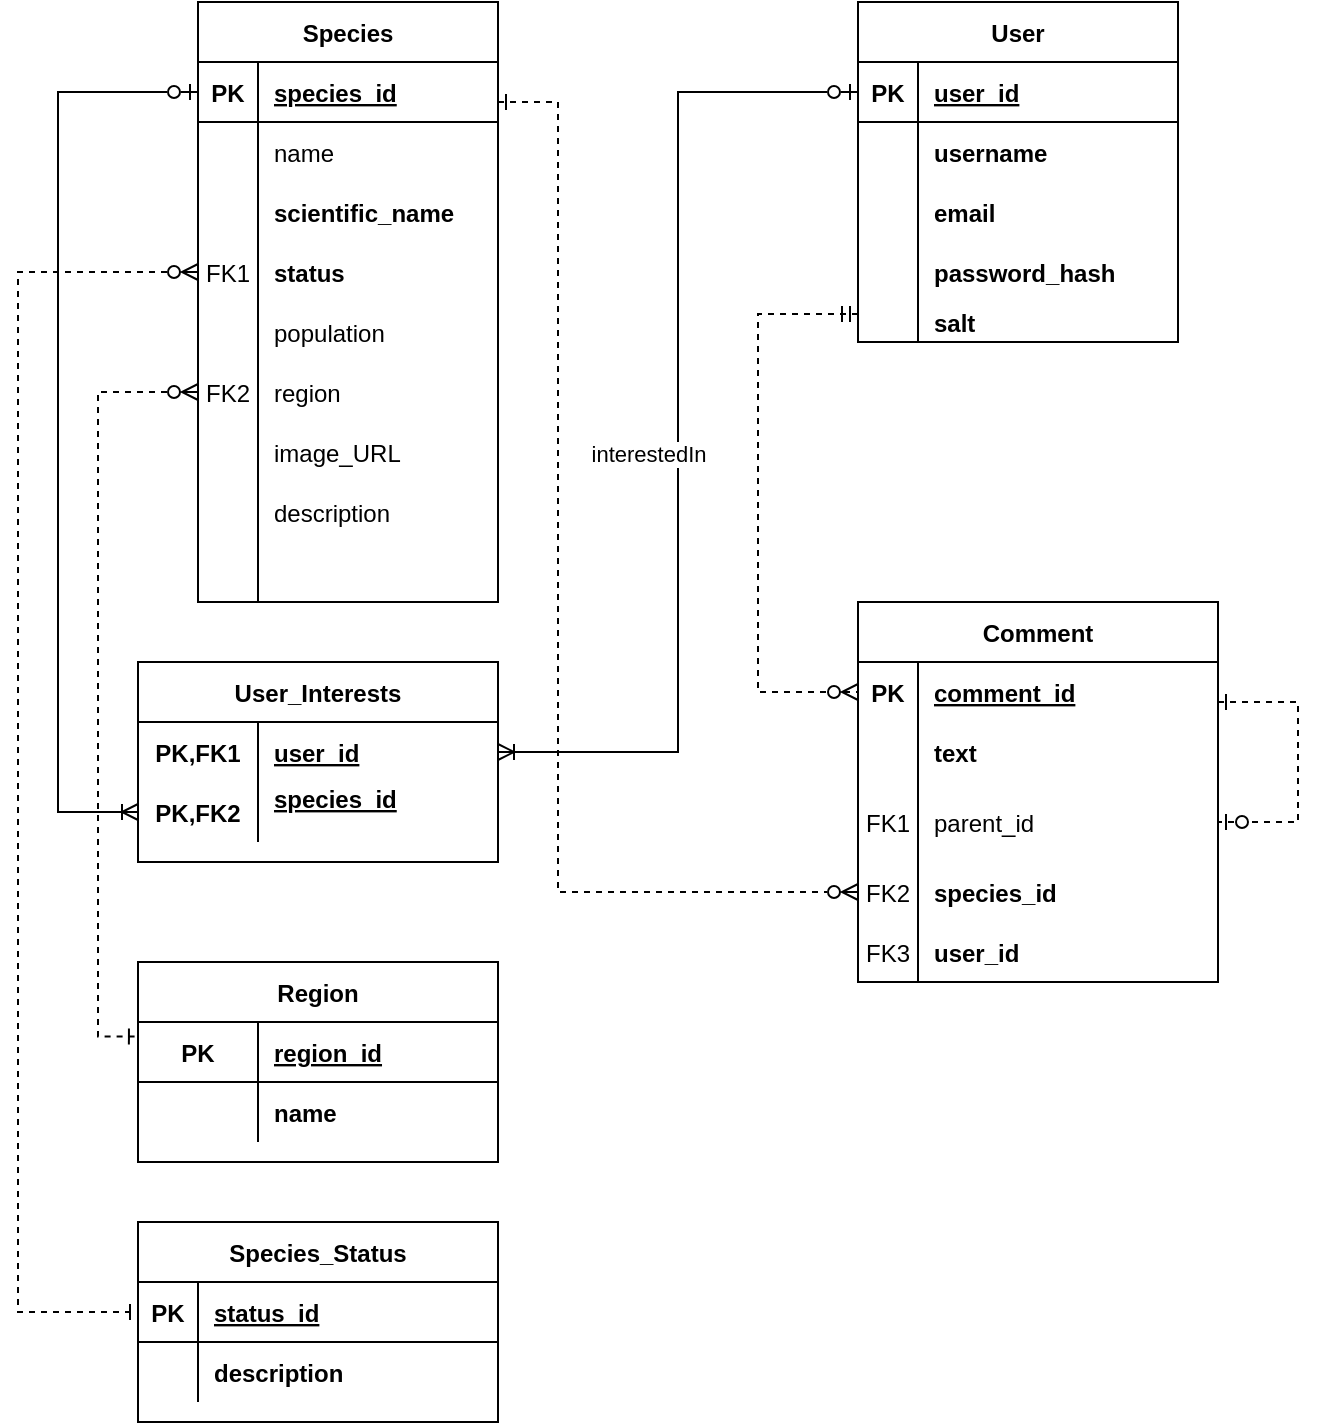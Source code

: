 <mxfile version="15.7.3" type="device"><diagram id="R2lEEEUBdFMjLlhIrx00" name="Page-1"><mxGraphModel dx="789" dy="475" grid="1" gridSize="10" guides="1" tooltips="1" connect="1" arrows="1" fold="1" page="1" pageScale="1" pageWidth="850" pageHeight="1100" math="0" shadow="0" extFonts="Permanent Marker^https://fonts.googleapis.com/css?family=Permanent+Marker"><root><mxCell id="0"/><mxCell id="1" parent="0"/><mxCell id="2CFFxsD0RVifJ6hKuRuq-1" value="Species" style="shape=table;startSize=30;container=1;collapsible=1;childLayout=tableLayout;fixedRows=1;rowLines=0;fontStyle=1;align=center;resizeLast=1;" parent="1" vertex="1"><mxGeometry x="110" y="20" width="150" height="300" as="geometry"/></mxCell><mxCell id="2CFFxsD0RVifJ6hKuRuq-2" value="" style="shape=partialRectangle;collapsible=0;dropTarget=0;pointerEvents=0;fillColor=none;top=0;left=0;bottom=1;right=0;points=[[0,0.5],[1,0.5]];portConstraint=eastwest;" parent="2CFFxsD0RVifJ6hKuRuq-1" vertex="1"><mxGeometry y="30" width="150" height="30" as="geometry"/></mxCell><mxCell id="2CFFxsD0RVifJ6hKuRuq-3" value="PK" style="shape=partialRectangle;connectable=0;fillColor=none;top=0;left=0;bottom=0;right=0;fontStyle=1;overflow=hidden;" parent="2CFFxsD0RVifJ6hKuRuq-2" vertex="1"><mxGeometry width="30" height="30" as="geometry"><mxRectangle width="30" height="30" as="alternateBounds"/></mxGeometry></mxCell><mxCell id="2CFFxsD0RVifJ6hKuRuq-4" value="species_id" style="shape=partialRectangle;connectable=0;fillColor=none;top=0;left=0;bottom=0;right=0;align=left;spacingLeft=6;fontStyle=5;overflow=hidden;" parent="2CFFxsD0RVifJ6hKuRuq-2" vertex="1"><mxGeometry x="30" width="120" height="30" as="geometry"><mxRectangle width="120" height="30" as="alternateBounds"/></mxGeometry></mxCell><mxCell id="2CFFxsD0RVifJ6hKuRuq-5" value="" style="shape=partialRectangle;collapsible=0;dropTarget=0;pointerEvents=0;fillColor=none;top=0;left=0;bottom=0;right=0;points=[[0,0.5],[1,0.5]];portConstraint=eastwest;" parent="2CFFxsD0RVifJ6hKuRuq-1" vertex="1"><mxGeometry y="60" width="150" height="30" as="geometry"/></mxCell><mxCell id="2CFFxsD0RVifJ6hKuRuq-6" value="" style="shape=partialRectangle;connectable=0;fillColor=none;top=0;left=0;bottom=0;right=0;editable=1;overflow=hidden;" parent="2CFFxsD0RVifJ6hKuRuq-5" vertex="1"><mxGeometry width="30" height="30" as="geometry"><mxRectangle width="30" height="30" as="alternateBounds"/></mxGeometry></mxCell><mxCell id="2CFFxsD0RVifJ6hKuRuq-7" value="name" style="shape=partialRectangle;connectable=0;fillColor=none;top=0;left=0;bottom=0;right=0;align=left;spacingLeft=6;overflow=hidden;" parent="2CFFxsD0RVifJ6hKuRuq-5" vertex="1"><mxGeometry x="30" width="120" height="30" as="geometry"><mxRectangle width="120" height="30" as="alternateBounds"/></mxGeometry></mxCell><mxCell id="2CFFxsD0RVifJ6hKuRuq-8" value="" style="shape=partialRectangle;collapsible=0;dropTarget=0;pointerEvents=0;fillColor=none;top=0;left=0;bottom=0;right=0;points=[[0,0.5],[1,0.5]];portConstraint=eastwest;" parent="2CFFxsD0RVifJ6hKuRuq-1" vertex="1"><mxGeometry y="90" width="150" height="30" as="geometry"/></mxCell><mxCell id="2CFFxsD0RVifJ6hKuRuq-9" value="" style="shape=partialRectangle;connectable=0;fillColor=none;top=0;left=0;bottom=0;right=0;editable=1;overflow=hidden;" parent="2CFFxsD0RVifJ6hKuRuq-8" vertex="1"><mxGeometry width="30" height="30" as="geometry"><mxRectangle width="30" height="30" as="alternateBounds"/></mxGeometry></mxCell><mxCell id="2CFFxsD0RVifJ6hKuRuq-10" value="scientific_name" style="shape=partialRectangle;connectable=0;fillColor=none;top=0;left=0;bottom=0;right=0;align=left;spacingLeft=6;overflow=hidden;fontStyle=1" parent="2CFFxsD0RVifJ6hKuRuq-8" vertex="1"><mxGeometry x="30" width="120" height="30" as="geometry"><mxRectangle width="120" height="30" as="alternateBounds"/></mxGeometry></mxCell><mxCell id="2CFFxsD0RVifJ6hKuRuq-11" value="" style="shape=partialRectangle;collapsible=0;dropTarget=0;pointerEvents=0;fillColor=none;top=0;left=0;bottom=0;right=0;points=[[0,0.5],[1,0.5]];portConstraint=eastwest;" parent="2CFFxsD0RVifJ6hKuRuq-1" vertex="1"><mxGeometry y="120" width="150" height="30" as="geometry"/></mxCell><mxCell id="2CFFxsD0RVifJ6hKuRuq-12" value="FK1" style="shape=partialRectangle;connectable=0;fillColor=none;top=0;left=0;bottom=0;right=0;editable=1;overflow=hidden;" parent="2CFFxsD0RVifJ6hKuRuq-11" vertex="1"><mxGeometry width="30" height="30" as="geometry"><mxRectangle width="30" height="30" as="alternateBounds"/></mxGeometry></mxCell><mxCell id="2CFFxsD0RVifJ6hKuRuq-13" value="status" style="shape=partialRectangle;connectable=0;fillColor=none;top=0;left=0;bottom=0;right=0;align=left;spacingLeft=6;overflow=hidden;fontStyle=1" parent="2CFFxsD0RVifJ6hKuRuq-11" vertex="1"><mxGeometry x="30" width="120" height="30" as="geometry"><mxRectangle width="120" height="30" as="alternateBounds"/></mxGeometry></mxCell><mxCell id="2CFFxsD0RVifJ6hKuRuq-19" value="" style="shape=partialRectangle;collapsible=0;dropTarget=0;pointerEvents=0;fillColor=none;top=0;left=0;bottom=0;right=0;points=[[0,0.5],[1,0.5]];portConstraint=eastwest;" parent="2CFFxsD0RVifJ6hKuRuq-1" vertex="1"><mxGeometry y="150" width="150" height="30" as="geometry"/></mxCell><mxCell id="2CFFxsD0RVifJ6hKuRuq-20" value="" style="shape=partialRectangle;connectable=0;fillColor=none;top=0;left=0;bottom=0;right=0;fontStyle=0;overflow=hidden;" parent="2CFFxsD0RVifJ6hKuRuq-19" vertex="1"><mxGeometry width="30" height="30" as="geometry"><mxRectangle width="30" height="30" as="alternateBounds"/></mxGeometry></mxCell><mxCell id="2CFFxsD0RVifJ6hKuRuq-21" value="population" style="shape=partialRectangle;connectable=0;fillColor=none;top=0;left=0;bottom=0;right=0;align=left;spacingLeft=6;fontStyle=0;overflow=hidden;" parent="2CFFxsD0RVifJ6hKuRuq-19" vertex="1"><mxGeometry x="30" width="120" height="30" as="geometry"><mxRectangle width="120" height="30" as="alternateBounds"/></mxGeometry></mxCell><mxCell id="2CFFxsD0RVifJ6hKuRuq-23" value="" style="shape=partialRectangle;collapsible=0;dropTarget=0;pointerEvents=0;fillColor=none;top=0;left=0;bottom=0;right=0;points=[[0,0.5],[1,0.5]];portConstraint=eastwest;" parent="2CFFxsD0RVifJ6hKuRuq-1" vertex="1"><mxGeometry y="180" width="150" height="30" as="geometry"/></mxCell><mxCell id="2CFFxsD0RVifJ6hKuRuq-24" value="FK2" style="shape=partialRectangle;connectable=0;fillColor=none;top=0;left=0;bottom=0;right=0;fontStyle=0;overflow=hidden;" parent="2CFFxsD0RVifJ6hKuRuq-23" vertex="1"><mxGeometry width="30" height="30" as="geometry"><mxRectangle width="30" height="30" as="alternateBounds"/></mxGeometry></mxCell><mxCell id="2CFFxsD0RVifJ6hKuRuq-25" value="region" style="shape=partialRectangle;connectable=0;fillColor=none;top=0;left=0;bottom=0;right=0;align=left;spacingLeft=6;fontStyle=0;overflow=hidden;" parent="2CFFxsD0RVifJ6hKuRuq-23" vertex="1"><mxGeometry x="30" width="120" height="30" as="geometry"><mxRectangle width="120" height="30" as="alternateBounds"/></mxGeometry></mxCell><mxCell id="2CFFxsD0RVifJ6hKuRuq-27" value="" style="shape=partialRectangle;collapsible=0;dropTarget=0;pointerEvents=0;fillColor=none;top=0;left=0;bottom=0;right=0;points=[[0,0.5],[1,0.5]];portConstraint=eastwest;" parent="2CFFxsD0RVifJ6hKuRuq-1" vertex="1"><mxGeometry y="210" width="150" height="30" as="geometry"/></mxCell><mxCell id="2CFFxsD0RVifJ6hKuRuq-28" value="" style="shape=partialRectangle;connectable=0;fillColor=none;top=0;left=0;bottom=0;right=0;fontStyle=0;overflow=hidden;" parent="2CFFxsD0RVifJ6hKuRuq-27" vertex="1"><mxGeometry width="30" height="30" as="geometry"><mxRectangle width="30" height="30" as="alternateBounds"/></mxGeometry></mxCell><mxCell id="2CFFxsD0RVifJ6hKuRuq-29" value="image_URL" style="shape=partialRectangle;connectable=0;fillColor=none;top=0;left=0;bottom=0;right=0;align=left;spacingLeft=6;fontStyle=0;overflow=hidden;" parent="2CFFxsD0RVifJ6hKuRuq-27" vertex="1"><mxGeometry x="30" width="120" height="30" as="geometry"><mxRectangle width="120" height="30" as="alternateBounds"/></mxGeometry></mxCell><mxCell id="2CFFxsD0RVifJ6hKuRuq-34" value="" style="shape=partialRectangle;collapsible=0;dropTarget=0;pointerEvents=0;fillColor=none;top=0;left=0;bottom=0;right=0;points=[[0,0.5],[1,0.5]];portConstraint=eastwest;" parent="2CFFxsD0RVifJ6hKuRuq-1" vertex="1"><mxGeometry y="240" width="150" height="30" as="geometry"/></mxCell><mxCell id="2CFFxsD0RVifJ6hKuRuq-35" value="" style="shape=partialRectangle;connectable=0;fillColor=none;top=0;left=0;bottom=0;right=0;fontStyle=0;overflow=hidden;" parent="2CFFxsD0RVifJ6hKuRuq-34" vertex="1"><mxGeometry width="30" height="30" as="geometry"><mxRectangle width="30" height="30" as="alternateBounds"/></mxGeometry></mxCell><mxCell id="2CFFxsD0RVifJ6hKuRuq-36" value="description" style="shape=partialRectangle;connectable=0;fillColor=none;top=0;left=0;bottom=0;right=0;align=left;spacingLeft=6;fontStyle=0;overflow=hidden;" parent="2CFFxsD0RVifJ6hKuRuq-34" vertex="1"><mxGeometry x="30" width="120" height="30" as="geometry"><mxRectangle width="120" height="30" as="alternateBounds"/></mxGeometry></mxCell><mxCell id="2CFFxsD0RVifJ6hKuRuq-31" value="" style="shape=partialRectangle;collapsible=0;dropTarget=0;pointerEvents=0;fillColor=none;top=0;left=0;bottom=0;right=0;points=[[0,0.5],[1,0.5]];portConstraint=eastwest;" parent="2CFFxsD0RVifJ6hKuRuq-1" vertex="1"><mxGeometry y="270" width="150" height="30" as="geometry"/></mxCell><mxCell id="2CFFxsD0RVifJ6hKuRuq-32" value="" style="shape=partialRectangle;connectable=0;fillColor=none;top=0;left=0;bottom=0;right=0;fontStyle=0;overflow=hidden;" parent="2CFFxsD0RVifJ6hKuRuq-31" vertex="1"><mxGeometry width="30" height="30" as="geometry"><mxRectangle width="30" height="30" as="alternateBounds"/></mxGeometry></mxCell><mxCell id="2CFFxsD0RVifJ6hKuRuq-33" value="" style="shape=partialRectangle;connectable=0;fillColor=none;top=0;left=0;bottom=0;right=0;align=left;spacingLeft=6;fontStyle=0;overflow=hidden;" parent="2CFFxsD0RVifJ6hKuRuq-31" vertex="1"><mxGeometry x="30" width="120" height="30" as="geometry"><mxRectangle width="120" height="30" as="alternateBounds"/></mxGeometry></mxCell><mxCell id="2CFFxsD0RVifJ6hKuRuq-38" value="User" style="shape=table;startSize=30;container=1;collapsible=1;childLayout=tableLayout;fixedRows=1;rowLines=0;fontStyle=1;align=center;resizeLast=1;" parent="1" vertex="1"><mxGeometry x="440" y="20" width="160" height="170" as="geometry"/></mxCell><mxCell id="2CFFxsD0RVifJ6hKuRuq-39" value="" style="shape=partialRectangle;collapsible=0;dropTarget=0;pointerEvents=0;fillColor=none;top=0;left=0;bottom=1;right=0;points=[[0,0.5],[1,0.5]];portConstraint=eastwest;" parent="2CFFxsD0RVifJ6hKuRuq-38" vertex="1"><mxGeometry y="30" width="160" height="30" as="geometry"/></mxCell><mxCell id="2CFFxsD0RVifJ6hKuRuq-40" value="PK" style="shape=partialRectangle;connectable=0;fillColor=none;top=0;left=0;bottom=0;right=0;fontStyle=1;overflow=hidden;" parent="2CFFxsD0RVifJ6hKuRuq-39" vertex="1"><mxGeometry width="30" height="30" as="geometry"><mxRectangle width="30" height="30" as="alternateBounds"/></mxGeometry></mxCell><mxCell id="2CFFxsD0RVifJ6hKuRuq-41" value="user_id" style="shape=partialRectangle;connectable=0;fillColor=none;top=0;left=0;bottom=0;right=0;align=left;spacingLeft=6;fontStyle=5;overflow=hidden;" parent="2CFFxsD0RVifJ6hKuRuq-39" vertex="1"><mxGeometry x="30" width="130" height="30" as="geometry"><mxRectangle width="130" height="30" as="alternateBounds"/></mxGeometry></mxCell><mxCell id="2CFFxsD0RVifJ6hKuRuq-42" value="" style="shape=partialRectangle;collapsible=0;dropTarget=0;pointerEvents=0;fillColor=none;top=0;left=0;bottom=0;right=0;points=[[0,0.5],[1,0.5]];portConstraint=eastwest;" parent="2CFFxsD0RVifJ6hKuRuq-38" vertex="1"><mxGeometry y="60" width="160" height="30" as="geometry"/></mxCell><mxCell id="2CFFxsD0RVifJ6hKuRuq-43" value="" style="shape=partialRectangle;connectable=0;fillColor=none;top=0;left=0;bottom=0;right=0;editable=1;overflow=hidden;" parent="2CFFxsD0RVifJ6hKuRuq-42" vertex="1"><mxGeometry width="30" height="30" as="geometry"><mxRectangle width="30" height="30" as="alternateBounds"/></mxGeometry></mxCell><mxCell id="2CFFxsD0RVifJ6hKuRuq-44" value="username" style="shape=partialRectangle;connectable=0;fillColor=none;top=0;left=0;bottom=0;right=0;align=left;spacingLeft=6;overflow=hidden;fontStyle=1" parent="2CFFxsD0RVifJ6hKuRuq-42" vertex="1"><mxGeometry x="30" width="130" height="30" as="geometry"><mxRectangle width="130" height="30" as="alternateBounds"/></mxGeometry></mxCell><mxCell id="2CFFxsD0RVifJ6hKuRuq-45" value="" style="shape=partialRectangle;collapsible=0;dropTarget=0;pointerEvents=0;fillColor=none;top=0;left=0;bottom=0;right=0;points=[[0,0.5],[1,0.5]];portConstraint=eastwest;" parent="2CFFxsD0RVifJ6hKuRuq-38" vertex="1"><mxGeometry y="90" width="160" height="30" as="geometry"/></mxCell><mxCell id="2CFFxsD0RVifJ6hKuRuq-46" value="" style="shape=partialRectangle;connectable=0;fillColor=none;top=0;left=0;bottom=0;right=0;editable=1;overflow=hidden;" parent="2CFFxsD0RVifJ6hKuRuq-45" vertex="1"><mxGeometry width="30" height="30" as="geometry"><mxRectangle width="30" height="30" as="alternateBounds"/></mxGeometry></mxCell><mxCell id="2CFFxsD0RVifJ6hKuRuq-47" value="email" style="shape=partialRectangle;connectable=0;fillColor=none;top=0;left=0;bottom=0;right=0;align=left;spacingLeft=6;overflow=hidden;fontStyle=1" parent="2CFFxsD0RVifJ6hKuRuq-45" vertex="1"><mxGeometry x="30" width="130" height="30" as="geometry"><mxRectangle width="130" height="30" as="alternateBounds"/></mxGeometry></mxCell><mxCell id="2CFFxsD0RVifJ6hKuRuq-80" value="" style="shape=partialRectangle;collapsible=0;dropTarget=0;pointerEvents=0;fillColor=none;top=0;left=0;bottom=0;right=0;points=[[0,0.5],[1,0.5]];portConstraint=eastwest;" parent="2CFFxsD0RVifJ6hKuRuq-38" vertex="1"><mxGeometry y="120" width="160" height="30" as="geometry"/></mxCell><mxCell id="2CFFxsD0RVifJ6hKuRuq-81" value="" style="shape=partialRectangle;connectable=0;fillColor=none;top=0;left=0;bottom=0;right=0;editable=1;overflow=hidden;" parent="2CFFxsD0RVifJ6hKuRuq-80" vertex="1"><mxGeometry width="30" height="30" as="geometry"><mxRectangle width="30" height="30" as="alternateBounds"/></mxGeometry></mxCell><mxCell id="2CFFxsD0RVifJ6hKuRuq-82" value="password_hash" style="shape=partialRectangle;connectable=0;fillColor=none;top=0;left=0;bottom=0;right=0;align=left;spacingLeft=6;overflow=hidden;fontStyle=1" parent="2CFFxsD0RVifJ6hKuRuq-80" vertex="1"><mxGeometry x="30" width="130" height="30" as="geometry"><mxRectangle width="130" height="30" as="alternateBounds"/></mxGeometry></mxCell><mxCell id="2CFFxsD0RVifJ6hKuRuq-84" value="" style="shape=partialRectangle;collapsible=0;dropTarget=0;pointerEvents=0;fillColor=none;top=0;left=0;bottom=0;right=0;points=[[0,0.5],[1,0.5]];portConstraint=eastwest;" parent="2CFFxsD0RVifJ6hKuRuq-38" vertex="1"><mxGeometry y="150" width="160" height="20" as="geometry"/></mxCell><mxCell id="2CFFxsD0RVifJ6hKuRuq-85" value="" style="shape=partialRectangle;connectable=0;fillColor=none;top=0;left=0;bottom=0;right=0;editable=1;overflow=hidden;" parent="2CFFxsD0RVifJ6hKuRuq-84" vertex="1"><mxGeometry width="30" height="20" as="geometry"><mxRectangle width="30" height="20" as="alternateBounds"/></mxGeometry></mxCell><mxCell id="2CFFxsD0RVifJ6hKuRuq-86" value="salt" style="shape=partialRectangle;connectable=0;fillColor=none;top=0;left=0;bottom=0;right=0;align=left;spacingLeft=6;overflow=hidden;fontStyle=1" parent="2CFFxsD0RVifJ6hKuRuq-84" vertex="1"><mxGeometry x="30" width="130" height="20" as="geometry"><mxRectangle width="130" height="20" as="alternateBounds"/></mxGeometry></mxCell><mxCell id="2CFFxsD0RVifJ6hKuRuq-55" value="Comment" style="shape=table;startSize=30;container=1;collapsible=1;childLayout=tableLayout;fixedRows=1;rowLines=0;fontStyle=1;align=center;resizeLast=1;" parent="1" vertex="1"><mxGeometry x="440" y="320" width="180" height="190" as="geometry"/></mxCell><mxCell id="2CFFxsD0RVifJ6hKuRuq-56" value="" style="shape=partialRectangle;collapsible=0;dropTarget=0;pointerEvents=0;fillColor=none;top=0;left=0;bottom=1;right=0;points=[[0,0.5],[1,0.5]];portConstraint=eastwest;strokeColor=none;" parent="2CFFxsD0RVifJ6hKuRuq-55" vertex="1"><mxGeometry y="30" width="180" height="30" as="geometry"/></mxCell><mxCell id="2CFFxsD0RVifJ6hKuRuq-57" value="PK" style="shape=partialRectangle;connectable=0;fillColor=none;top=0;left=0;bottom=0;right=0;fontStyle=1;overflow=hidden;" parent="2CFFxsD0RVifJ6hKuRuq-56" vertex="1"><mxGeometry width="30" height="30" as="geometry"><mxRectangle width="30" height="30" as="alternateBounds"/></mxGeometry></mxCell><mxCell id="2CFFxsD0RVifJ6hKuRuq-58" value="comment_id" style="shape=partialRectangle;connectable=0;fillColor=none;top=0;left=0;bottom=0;right=0;align=left;spacingLeft=6;fontStyle=5;overflow=hidden;" parent="2CFFxsD0RVifJ6hKuRuq-56" vertex="1"><mxGeometry x="30" width="150" height="30" as="geometry"><mxRectangle width="150" height="30" as="alternateBounds"/></mxGeometry></mxCell><mxCell id="2CFFxsD0RVifJ6hKuRuq-62" value="" style="shape=partialRectangle;collapsible=0;dropTarget=0;pointerEvents=0;fillColor=none;top=0;left=0;bottom=0;right=0;points=[[0,0.5],[1,0.5]];portConstraint=eastwest;" parent="2CFFxsD0RVifJ6hKuRuq-55" vertex="1"><mxGeometry y="60" width="180" height="30" as="geometry"/></mxCell><mxCell id="2CFFxsD0RVifJ6hKuRuq-63" value="" style="shape=partialRectangle;connectable=0;fillColor=none;top=0;left=0;bottom=0;right=0;editable=1;overflow=hidden;" parent="2CFFxsD0RVifJ6hKuRuq-62" vertex="1"><mxGeometry width="30" height="30" as="geometry"><mxRectangle width="30" height="30" as="alternateBounds"/></mxGeometry></mxCell><mxCell id="2CFFxsD0RVifJ6hKuRuq-64" value="text" style="shape=partialRectangle;connectable=0;fillColor=none;top=0;left=0;bottom=0;right=0;align=left;spacingLeft=6;overflow=hidden;fontStyle=1" parent="2CFFxsD0RVifJ6hKuRuq-62" vertex="1"><mxGeometry x="30" width="150" height="30" as="geometry"><mxRectangle width="150" height="30" as="alternateBounds"/></mxGeometry></mxCell><mxCell id="2CFFxsD0RVifJ6hKuRuq-65" value="" style="shape=partialRectangle;collapsible=0;dropTarget=0;pointerEvents=0;fillColor=none;top=0;left=0;bottom=0;right=0;points=[[0,0.5],[1,0.5]];portConstraint=eastwest;" parent="2CFFxsD0RVifJ6hKuRuq-55" vertex="1"><mxGeometry y="90" width="180" height="40" as="geometry"/></mxCell><mxCell id="2CFFxsD0RVifJ6hKuRuq-66" value="FK1" style="shape=partialRectangle;connectable=0;fillColor=none;top=0;left=0;bottom=0;right=0;editable=1;overflow=hidden;" parent="2CFFxsD0RVifJ6hKuRuq-65" vertex="1"><mxGeometry width="30" height="40" as="geometry"><mxRectangle width="30" height="40" as="alternateBounds"/></mxGeometry></mxCell><mxCell id="2CFFxsD0RVifJ6hKuRuq-67" value="parent_id" style="shape=partialRectangle;connectable=0;fillColor=none;top=0;left=0;bottom=0;right=0;align=left;spacingLeft=6;overflow=hidden;" parent="2CFFxsD0RVifJ6hKuRuq-65" vertex="1"><mxGeometry x="30" width="150" height="40" as="geometry"><mxRectangle width="150" height="40" as="alternateBounds"/></mxGeometry></mxCell><mxCell id="2CFFxsD0RVifJ6hKuRuq-88" value="" style="shape=partialRectangle;collapsible=0;dropTarget=0;pointerEvents=0;fillColor=none;top=0;left=0;bottom=0;right=0;points=[[0,0.5],[1,0.5]];portConstraint=eastwest;" parent="2CFFxsD0RVifJ6hKuRuq-55" vertex="1"><mxGeometry y="130" width="180" height="30" as="geometry"/></mxCell><mxCell id="2CFFxsD0RVifJ6hKuRuq-89" value="FK2" style="shape=partialRectangle;connectable=0;fillColor=none;top=0;left=0;bottom=0;right=0;editable=1;overflow=hidden;" parent="2CFFxsD0RVifJ6hKuRuq-88" vertex="1"><mxGeometry width="30" height="30" as="geometry"><mxRectangle width="30" height="30" as="alternateBounds"/></mxGeometry></mxCell><mxCell id="2CFFxsD0RVifJ6hKuRuq-90" value="species_id" style="shape=partialRectangle;connectable=0;fillColor=none;top=0;left=0;bottom=0;right=0;align=left;spacingLeft=6;overflow=hidden;fontStyle=1" parent="2CFFxsD0RVifJ6hKuRuq-88" vertex="1"><mxGeometry x="30" width="150" height="30" as="geometry"><mxRectangle width="150" height="30" as="alternateBounds"/></mxGeometry></mxCell><mxCell id="Kv4gNZ0mmWStD_Jw-mcg-80" value="" style="shape=partialRectangle;collapsible=0;dropTarget=0;pointerEvents=0;fillColor=none;top=0;left=0;bottom=0;right=0;points=[[0,0.5],[1,0.5]];portConstraint=eastwest;" vertex="1" parent="2CFFxsD0RVifJ6hKuRuq-55"><mxGeometry y="160" width="180" height="30" as="geometry"/></mxCell><mxCell id="Kv4gNZ0mmWStD_Jw-mcg-81" value="FK3" style="shape=partialRectangle;connectable=0;fillColor=none;top=0;left=0;bottom=0;right=0;editable=1;overflow=hidden;" vertex="1" parent="Kv4gNZ0mmWStD_Jw-mcg-80"><mxGeometry width="30" height="30" as="geometry"><mxRectangle width="30" height="30" as="alternateBounds"/></mxGeometry></mxCell><mxCell id="Kv4gNZ0mmWStD_Jw-mcg-82" value="user_id" style="shape=partialRectangle;connectable=0;fillColor=none;top=0;left=0;bottom=0;right=0;align=left;spacingLeft=6;overflow=hidden;fontStyle=1" vertex="1" parent="Kv4gNZ0mmWStD_Jw-mcg-80"><mxGeometry x="30" width="150" height="30" as="geometry"><mxRectangle width="150" height="30" as="alternateBounds"/></mxGeometry></mxCell><mxCell id="2CFFxsD0RVifJ6hKuRuq-70" value="" style="fontSize=12;html=1;endArrow=ERzeroToMany;startArrow=ERmandOne;rounded=0;entryX=0;entryY=0.5;entryDx=0;entryDy=0;dashed=1;" parent="1" target="2CFFxsD0RVifJ6hKuRuq-56" edge="1"><mxGeometry width="100" height="100" relative="1" as="geometry"><mxPoint x="440" y="176" as="sourcePoint"/><mxPoint x="380" y="210" as="targetPoint"/><Array as="points"><mxPoint x="390" y="176"/><mxPoint x="390" y="365"/></Array></mxGeometry></mxCell><mxCell id="2CFFxsD0RVifJ6hKuRuq-71" value="" style="fontSize=12;html=1;endArrow=ERzeroToOne;endFill=1;rounded=0;dashed=1;startArrow=ERone;startFill=0;" parent="1" edge="1"><mxGeometry width="100" height="100" relative="1" as="geometry"><mxPoint x="620" y="370" as="sourcePoint"/><mxPoint x="620" y="430" as="targetPoint"/><Array as="points"><mxPoint x="660" y="370"/><mxPoint x="660" y="430"/></Array></mxGeometry></mxCell><mxCell id="2CFFxsD0RVifJ6hKuRuq-91" value="" style="endArrow=ERzeroToMany;html=1;rounded=0;dashed=1;entryX=0;entryY=0.5;entryDx=0;entryDy=0;startArrow=ERone;startFill=0;endFill=0;" parent="1" target="2CFFxsD0RVifJ6hKuRuq-88" edge="1"><mxGeometry relative="1" as="geometry"><mxPoint x="260" y="70" as="sourcePoint"/><mxPoint x="380" y="260" as="targetPoint"/><Array as="points"><mxPoint x="290" y="70"/><mxPoint x="290" y="465"/></Array></mxGeometry></mxCell><mxCell id="Kv4gNZ0mmWStD_Jw-mcg-20" value="User_Interests" style="shape=table;startSize=30;container=1;collapsible=1;childLayout=tableLayout;fixedRows=1;rowLines=0;fontStyle=1;align=center;resizeLast=1;" vertex="1" parent="1"><mxGeometry x="80" y="350" width="180" height="100" as="geometry"/></mxCell><mxCell id="Kv4gNZ0mmWStD_Jw-mcg-21" value="" style="shape=partialRectangle;collapsible=0;dropTarget=0;pointerEvents=0;fillColor=none;top=0;left=0;bottom=0;right=0;points=[[0,0.5],[1,0.5]];portConstraint=eastwest;dashed=1;dashPattern=1 4;strokeColor=none;" vertex="1" parent="Kv4gNZ0mmWStD_Jw-mcg-20"><mxGeometry y="30" width="180" height="30" as="geometry"/></mxCell><mxCell id="Kv4gNZ0mmWStD_Jw-mcg-22" value="PK,FK1" style="shape=partialRectangle;connectable=0;fillColor=none;top=0;left=0;bottom=0;right=0;fontStyle=1;overflow=hidden;dashed=1;dashPattern=1 4;strokeColor=none;" vertex="1" parent="Kv4gNZ0mmWStD_Jw-mcg-21"><mxGeometry width="60" height="30" as="geometry"><mxRectangle width="60" height="30" as="alternateBounds"/></mxGeometry></mxCell><mxCell id="Kv4gNZ0mmWStD_Jw-mcg-23" value="user_id" style="shape=partialRectangle;connectable=0;fillColor=none;top=0;left=0;bottom=0;right=0;align=left;spacingLeft=6;fontStyle=5;overflow=hidden;dashed=1;dashPattern=1 4;strokeColor=none;" vertex="1" parent="Kv4gNZ0mmWStD_Jw-mcg-21"><mxGeometry x="60" width="120" height="30" as="geometry"><mxRectangle width="120" height="30" as="alternateBounds"/></mxGeometry></mxCell><mxCell id="Kv4gNZ0mmWStD_Jw-mcg-24" value="" style="shape=partialRectangle;collapsible=0;dropTarget=0;pointerEvents=0;fillColor=none;top=0;left=0;bottom=1;right=0;points=[[0,0.5],[1,0.5]];portConstraint=eastwest;dashed=1;dashPattern=1 4;strokeColor=none;" vertex="1" parent="Kv4gNZ0mmWStD_Jw-mcg-20"><mxGeometry y="60" width="180" height="30" as="geometry"/></mxCell><mxCell id="Kv4gNZ0mmWStD_Jw-mcg-25" value="PK,FK2" style="shape=partialRectangle;connectable=0;fillColor=none;top=0;left=0;bottom=0;right=0;fontStyle=1;overflow=hidden;dashed=1;dashPattern=1 4;strokeColor=none;" vertex="1" parent="Kv4gNZ0mmWStD_Jw-mcg-24"><mxGeometry width="60" height="30" as="geometry"><mxRectangle width="60" height="30" as="alternateBounds"/></mxGeometry></mxCell><mxCell id="Kv4gNZ0mmWStD_Jw-mcg-26" value="species_id&#xA;" style="shape=partialRectangle;connectable=0;fillColor=none;top=0;left=0;bottom=0;right=0;align=left;spacingLeft=6;fontStyle=5;overflow=hidden;dashed=1;dashPattern=1 4;strokeColor=none;" vertex="1" parent="Kv4gNZ0mmWStD_Jw-mcg-24"><mxGeometry x="60" width="120" height="30" as="geometry"><mxRectangle width="120" height="30" as="alternateBounds"/></mxGeometry></mxCell><mxCell id="Kv4gNZ0mmWStD_Jw-mcg-33" value="" style="endArrow=ERoneToMany;html=1;rounded=0;exitX=0;exitY=0.5;exitDx=0;exitDy=0;entryX=0;entryY=0.5;entryDx=0;entryDy=0;startArrow=ERzeroToOne;startFill=0;endFill=0;" edge="1" parent="1" source="2CFFxsD0RVifJ6hKuRuq-2" target="Kv4gNZ0mmWStD_Jw-mcg-24"><mxGeometry relative="1" as="geometry"><mxPoint x="90" y="240" as="sourcePoint"/><mxPoint x="40" y="430" as="targetPoint"/><Array as="points"><mxPoint x="40" y="65"/><mxPoint x="40" y="425"/></Array></mxGeometry></mxCell><mxCell id="Kv4gNZ0mmWStD_Jw-mcg-34" style="edgeStyle=orthogonalEdgeStyle;rounded=0;orthogonalLoop=1;jettySize=auto;html=1;exitX=1;exitY=0.5;exitDx=0;exitDy=0;startArrow=ERoneToMany;startFill=0;endArrow=ERzeroToOne;endFill=0;entryX=0;entryY=0.5;entryDx=0;entryDy=0;" edge="1" parent="1" source="Kv4gNZ0mmWStD_Jw-mcg-21" target="2CFFxsD0RVifJ6hKuRuq-39"><mxGeometry relative="1" as="geometry"><mxPoint x="340" y="100" as="targetPoint"/></mxGeometry></mxCell><mxCell id="Kv4gNZ0mmWStD_Jw-mcg-35" value="&lt;div&gt;interestedIn&lt;/div&gt;" style="edgeLabel;html=1;align=center;verticalAlign=middle;resizable=0;points=[];" vertex="1" connectable="0" parent="Kv4gNZ0mmWStD_Jw-mcg-34"><mxGeometry x="-0.075" y="1" relative="1" as="geometry"><mxPoint x="-14" y="-3" as="offset"/></mxGeometry></mxCell><mxCell id="Kv4gNZ0mmWStD_Jw-mcg-49" value="Region" style="shape=table;startSize=30;container=1;collapsible=1;childLayout=tableLayout;fixedRows=1;rowLines=0;fontStyle=1;align=center;resizeLast=1;" vertex="1" parent="1"><mxGeometry x="80" y="500" width="180" height="100" as="geometry"/></mxCell><mxCell id="Kv4gNZ0mmWStD_Jw-mcg-53" value="" style="shape=partialRectangle;collapsible=0;dropTarget=0;pointerEvents=0;fillColor=none;top=0;left=0;bottom=1;right=0;points=[[0,0.5],[1,0.5]];portConstraint=eastwest;" vertex="1" parent="Kv4gNZ0mmWStD_Jw-mcg-49"><mxGeometry y="30" width="180" height="30" as="geometry"/></mxCell><mxCell id="Kv4gNZ0mmWStD_Jw-mcg-54" value="PK" style="shape=partialRectangle;connectable=0;fillColor=none;top=0;left=0;bottom=0;right=0;fontStyle=1;overflow=hidden;" vertex="1" parent="Kv4gNZ0mmWStD_Jw-mcg-53"><mxGeometry width="60" height="30" as="geometry"><mxRectangle width="60" height="30" as="alternateBounds"/></mxGeometry></mxCell><mxCell id="Kv4gNZ0mmWStD_Jw-mcg-55" value="region_id" style="shape=partialRectangle;connectable=0;fillColor=none;top=0;left=0;bottom=0;right=0;align=left;spacingLeft=6;fontStyle=5;overflow=hidden;" vertex="1" parent="Kv4gNZ0mmWStD_Jw-mcg-53"><mxGeometry x="60" width="120" height="30" as="geometry"><mxRectangle width="120" height="30" as="alternateBounds"/></mxGeometry></mxCell><mxCell id="Kv4gNZ0mmWStD_Jw-mcg-56" value="" style="shape=partialRectangle;collapsible=0;dropTarget=0;pointerEvents=0;fillColor=none;top=0;left=0;bottom=0;right=0;points=[[0,0.5],[1,0.5]];portConstraint=eastwest;" vertex="1" parent="Kv4gNZ0mmWStD_Jw-mcg-49"><mxGeometry y="60" width="180" height="30" as="geometry"/></mxCell><mxCell id="Kv4gNZ0mmWStD_Jw-mcg-57" value="" style="shape=partialRectangle;connectable=0;fillColor=none;top=0;left=0;bottom=0;right=0;editable=1;overflow=hidden;" vertex="1" parent="Kv4gNZ0mmWStD_Jw-mcg-56"><mxGeometry width="60" height="30" as="geometry"><mxRectangle width="60" height="30" as="alternateBounds"/></mxGeometry></mxCell><mxCell id="Kv4gNZ0mmWStD_Jw-mcg-58" value="name" style="shape=partialRectangle;connectable=0;fillColor=none;top=0;left=0;bottom=0;right=0;align=left;spacingLeft=6;overflow=hidden;fontStyle=1" vertex="1" parent="Kv4gNZ0mmWStD_Jw-mcg-56"><mxGeometry x="60" width="120" height="30" as="geometry"><mxRectangle width="120" height="30" as="alternateBounds"/></mxGeometry></mxCell><mxCell id="Kv4gNZ0mmWStD_Jw-mcg-62" style="edgeStyle=orthogonalEdgeStyle;rounded=0;orthogonalLoop=1;jettySize=auto;html=1;exitX=0;exitY=0.5;exitDx=0;exitDy=0;entryX=-0.003;entryY=0.241;entryDx=0;entryDy=0;entryPerimeter=0;startArrow=ERzeroToMany;startFill=0;endArrow=ERone;endFill=0;dashed=1;" edge="1" parent="1" source="2CFFxsD0RVifJ6hKuRuq-23" target="Kv4gNZ0mmWStD_Jw-mcg-53"><mxGeometry relative="1" as="geometry"/></mxCell><mxCell id="Kv4gNZ0mmWStD_Jw-mcg-64" value="Species_Status" style="shape=table;startSize=30;container=1;collapsible=1;childLayout=tableLayout;fixedRows=1;rowLines=0;fontStyle=1;align=center;resizeLast=1;" vertex="1" parent="1"><mxGeometry x="80" y="630" width="180" height="100" as="geometry"/></mxCell><mxCell id="Kv4gNZ0mmWStD_Jw-mcg-65" value="" style="shape=partialRectangle;collapsible=0;dropTarget=0;pointerEvents=0;fillColor=none;top=0;left=0;bottom=1;right=0;points=[[0,0.5],[1,0.5]];portConstraint=eastwest;" vertex="1" parent="Kv4gNZ0mmWStD_Jw-mcg-64"><mxGeometry y="30" width="180" height="30" as="geometry"/></mxCell><mxCell id="Kv4gNZ0mmWStD_Jw-mcg-66" value="PK" style="shape=partialRectangle;connectable=0;fillColor=none;top=0;left=0;bottom=0;right=0;fontStyle=1;overflow=hidden;" vertex="1" parent="Kv4gNZ0mmWStD_Jw-mcg-65"><mxGeometry width="30" height="30" as="geometry"><mxRectangle width="30" height="30" as="alternateBounds"/></mxGeometry></mxCell><mxCell id="Kv4gNZ0mmWStD_Jw-mcg-67" value="status_id" style="shape=partialRectangle;connectable=0;fillColor=none;top=0;left=0;bottom=0;right=0;align=left;spacingLeft=6;fontStyle=5;overflow=hidden;" vertex="1" parent="Kv4gNZ0mmWStD_Jw-mcg-65"><mxGeometry x="30" width="150" height="30" as="geometry"><mxRectangle width="150" height="30" as="alternateBounds"/></mxGeometry></mxCell><mxCell id="Kv4gNZ0mmWStD_Jw-mcg-68" value="" style="shape=partialRectangle;collapsible=0;dropTarget=0;pointerEvents=0;fillColor=none;top=0;left=0;bottom=0;right=0;points=[[0,0.5],[1,0.5]];portConstraint=eastwest;" vertex="1" parent="Kv4gNZ0mmWStD_Jw-mcg-64"><mxGeometry y="60" width="180" height="30" as="geometry"/></mxCell><mxCell id="Kv4gNZ0mmWStD_Jw-mcg-69" value="" style="shape=partialRectangle;connectable=0;fillColor=none;top=0;left=0;bottom=0;right=0;editable=1;overflow=hidden;" vertex="1" parent="Kv4gNZ0mmWStD_Jw-mcg-68"><mxGeometry width="30" height="30" as="geometry"><mxRectangle width="30" height="30" as="alternateBounds"/></mxGeometry></mxCell><mxCell id="Kv4gNZ0mmWStD_Jw-mcg-70" value="description" style="shape=partialRectangle;connectable=0;fillColor=none;top=0;left=0;bottom=0;right=0;align=left;spacingLeft=6;overflow=hidden;fontStyle=1" vertex="1" parent="Kv4gNZ0mmWStD_Jw-mcg-68"><mxGeometry x="30" width="150" height="30" as="geometry"><mxRectangle width="150" height="30" as="alternateBounds"/></mxGeometry></mxCell><mxCell id="Kv4gNZ0mmWStD_Jw-mcg-77" style="edgeStyle=orthogonalEdgeStyle;rounded=0;orthogonalLoop=1;jettySize=auto;html=1;exitX=0;exitY=0.5;exitDx=0;exitDy=0;entryX=0;entryY=0.5;entryDx=0;entryDy=0;startArrow=ERzeroToMany;startFill=0;endArrow=ERone;endFill=0;dashed=1;" edge="1" parent="1" source="2CFFxsD0RVifJ6hKuRuq-11" target="Kv4gNZ0mmWStD_Jw-mcg-65"><mxGeometry relative="1" as="geometry"><mxPoint x="90.54" y="177.77" as="sourcePoint"/><mxPoint x="60.0" y="500" as="targetPoint"/><Array as="points"><mxPoint x="20" y="155"/><mxPoint x="20" y="675"/></Array></mxGeometry></mxCell></root></mxGraphModel></diagram></mxfile>
